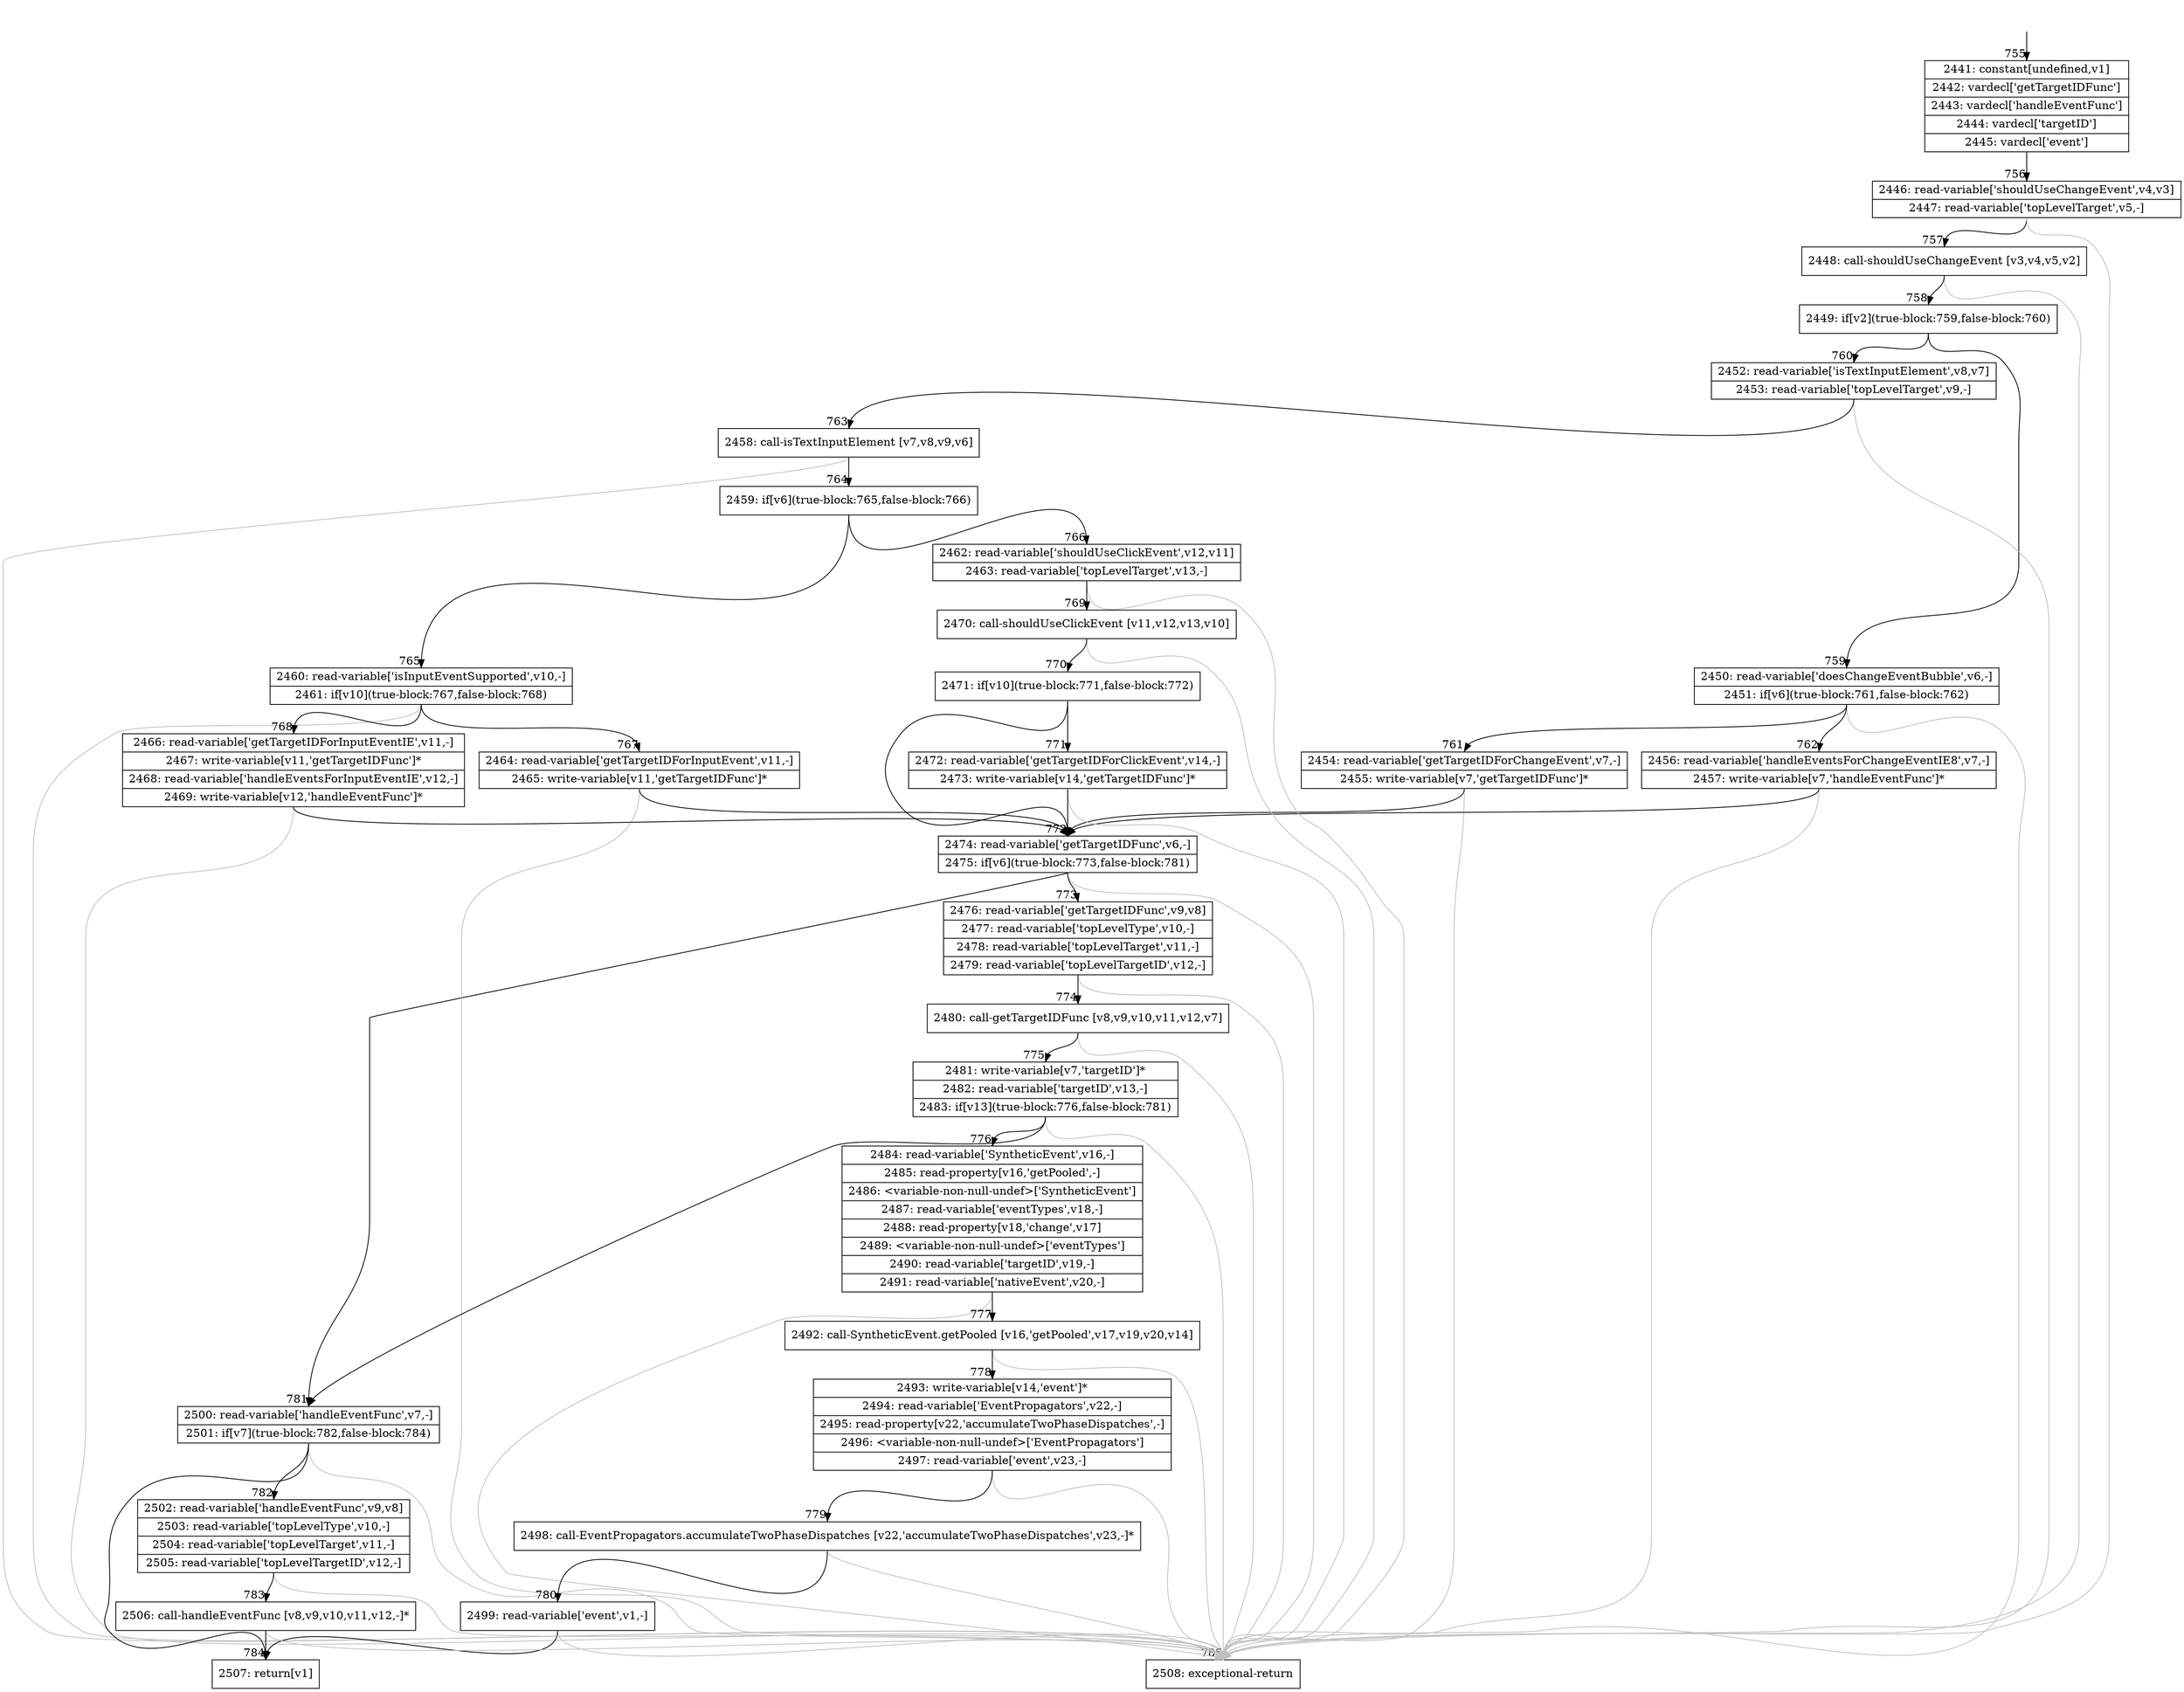 digraph {
rankdir="TD"
BB_entry59[shape=none,label=""];
BB_entry59 -> BB755 [tailport=s, headport=n, headlabel="    755"]
BB755 [shape=record label="{2441: constant[undefined,v1]|2442: vardecl['getTargetIDFunc']|2443: vardecl['handleEventFunc']|2444: vardecl['targetID']|2445: vardecl['event']}" ] 
BB755 -> BB756 [tailport=s, headport=n, headlabel="      756"]
BB756 [shape=record label="{2446: read-variable['shouldUseChangeEvent',v4,v3]|2447: read-variable['topLevelTarget',v5,-]}" ] 
BB756 -> BB757 [tailport=s, headport=n, headlabel="      757"]
BB756 -> BB785 [tailport=s, headport=n, color=gray, headlabel="      785"]
BB757 [shape=record label="{2448: call-shouldUseChangeEvent [v3,v4,v5,v2]}" ] 
BB757 -> BB758 [tailport=s, headport=n, headlabel="      758"]
BB757 -> BB785 [tailport=s, headport=n, color=gray]
BB758 [shape=record label="{2449: if[v2](true-block:759,false-block:760)}" ] 
BB758 -> BB759 [tailport=s, headport=n, headlabel="      759"]
BB758 -> BB760 [tailport=s, headport=n, headlabel="      760"]
BB759 [shape=record label="{2450: read-variable['doesChangeEventBubble',v6,-]|2451: if[v6](true-block:761,false-block:762)}" ] 
BB759 -> BB761 [tailport=s, headport=n, headlabel="      761"]
BB759 -> BB762 [tailport=s, headport=n, headlabel="      762"]
BB759 -> BB785 [tailport=s, headport=n, color=gray]
BB760 [shape=record label="{2452: read-variable['isTextInputElement',v8,v7]|2453: read-variable['topLevelTarget',v9,-]}" ] 
BB760 -> BB763 [tailport=s, headport=n, headlabel="      763"]
BB760 -> BB785 [tailport=s, headport=n, color=gray]
BB761 [shape=record label="{2454: read-variable['getTargetIDForChangeEvent',v7,-]|2455: write-variable[v7,'getTargetIDFunc']*}" ] 
BB761 -> BB772 [tailport=s, headport=n, headlabel="      772"]
BB761 -> BB785 [tailport=s, headport=n, color=gray]
BB762 [shape=record label="{2456: read-variable['handleEventsForChangeEventIE8',v7,-]|2457: write-variable[v7,'handleEventFunc']*}" ] 
BB762 -> BB772 [tailport=s, headport=n]
BB762 -> BB785 [tailport=s, headport=n, color=gray]
BB763 [shape=record label="{2458: call-isTextInputElement [v7,v8,v9,v6]}" ] 
BB763 -> BB764 [tailport=s, headport=n, headlabel="      764"]
BB763 -> BB785 [tailport=s, headport=n, color=gray]
BB764 [shape=record label="{2459: if[v6](true-block:765,false-block:766)}" ] 
BB764 -> BB765 [tailport=s, headport=n, headlabel="      765"]
BB764 -> BB766 [tailport=s, headport=n, headlabel="      766"]
BB765 [shape=record label="{2460: read-variable['isInputEventSupported',v10,-]|2461: if[v10](true-block:767,false-block:768)}" ] 
BB765 -> BB767 [tailport=s, headport=n, headlabel="      767"]
BB765 -> BB768 [tailport=s, headport=n, headlabel="      768"]
BB765 -> BB785 [tailport=s, headport=n, color=gray]
BB766 [shape=record label="{2462: read-variable['shouldUseClickEvent',v12,v11]|2463: read-variable['topLevelTarget',v13,-]}" ] 
BB766 -> BB769 [tailport=s, headport=n, headlabel="      769"]
BB766 -> BB785 [tailport=s, headport=n, color=gray]
BB767 [shape=record label="{2464: read-variable['getTargetIDForInputEvent',v11,-]|2465: write-variable[v11,'getTargetIDFunc']*}" ] 
BB767 -> BB772 [tailport=s, headport=n]
BB767 -> BB785 [tailport=s, headport=n, color=gray]
BB768 [shape=record label="{2466: read-variable['getTargetIDForInputEventIE',v11,-]|2467: write-variable[v11,'getTargetIDFunc']*|2468: read-variable['handleEventsForInputEventIE',v12,-]|2469: write-variable[v12,'handleEventFunc']*}" ] 
BB768 -> BB772 [tailport=s, headport=n]
BB768 -> BB785 [tailport=s, headport=n, color=gray]
BB769 [shape=record label="{2470: call-shouldUseClickEvent [v11,v12,v13,v10]}" ] 
BB769 -> BB770 [tailport=s, headport=n, headlabel="      770"]
BB769 -> BB785 [tailport=s, headport=n, color=gray]
BB770 [shape=record label="{2471: if[v10](true-block:771,false-block:772)}" ] 
BB770 -> BB771 [tailport=s, headport=n, headlabel="      771"]
BB770 -> BB772 [tailport=s, headport=n]
BB771 [shape=record label="{2472: read-variable['getTargetIDForClickEvent',v14,-]|2473: write-variable[v14,'getTargetIDFunc']*}" ] 
BB771 -> BB772 [tailport=s, headport=n]
BB771 -> BB785 [tailport=s, headport=n, color=gray]
BB772 [shape=record label="{2474: read-variable['getTargetIDFunc',v6,-]|2475: if[v6](true-block:773,false-block:781)}" ] 
BB772 -> BB773 [tailport=s, headport=n, headlabel="      773"]
BB772 -> BB781 [tailport=s, headport=n, headlabel="      781"]
BB772 -> BB785 [tailport=s, headport=n, color=gray]
BB773 [shape=record label="{2476: read-variable['getTargetIDFunc',v9,v8]|2477: read-variable['topLevelType',v10,-]|2478: read-variable['topLevelTarget',v11,-]|2479: read-variable['topLevelTargetID',v12,-]}" ] 
BB773 -> BB774 [tailport=s, headport=n, headlabel="      774"]
BB773 -> BB785 [tailport=s, headport=n, color=gray]
BB774 [shape=record label="{2480: call-getTargetIDFunc [v8,v9,v10,v11,v12,v7]}" ] 
BB774 -> BB775 [tailport=s, headport=n, headlabel="      775"]
BB774 -> BB785 [tailport=s, headport=n, color=gray]
BB775 [shape=record label="{2481: write-variable[v7,'targetID']*|2482: read-variable['targetID',v13,-]|2483: if[v13](true-block:776,false-block:781)}" ] 
BB775 -> BB776 [tailport=s, headport=n, headlabel="      776"]
BB775 -> BB781 [tailport=s, headport=n]
BB775 -> BB785 [tailport=s, headport=n, color=gray]
BB776 [shape=record label="{2484: read-variable['SyntheticEvent',v16,-]|2485: read-property[v16,'getPooled',-]|2486: \<variable-non-null-undef\>['SyntheticEvent']|2487: read-variable['eventTypes',v18,-]|2488: read-property[v18,'change',v17]|2489: \<variable-non-null-undef\>['eventTypes']|2490: read-variable['targetID',v19,-]|2491: read-variable['nativeEvent',v20,-]}" ] 
BB776 -> BB777 [tailport=s, headport=n, headlabel="      777"]
BB776 -> BB785 [tailport=s, headport=n, color=gray]
BB777 [shape=record label="{2492: call-SyntheticEvent.getPooled [v16,'getPooled',v17,v19,v20,v14]}" ] 
BB777 -> BB778 [tailport=s, headport=n, headlabel="      778"]
BB777 -> BB785 [tailport=s, headport=n, color=gray]
BB778 [shape=record label="{2493: write-variable[v14,'event']*|2494: read-variable['EventPropagators',v22,-]|2495: read-property[v22,'accumulateTwoPhaseDispatches',-]|2496: \<variable-non-null-undef\>['EventPropagators']|2497: read-variable['event',v23,-]}" ] 
BB778 -> BB779 [tailport=s, headport=n, headlabel="      779"]
BB778 -> BB785 [tailport=s, headport=n, color=gray]
BB779 [shape=record label="{2498: call-EventPropagators.accumulateTwoPhaseDispatches [v22,'accumulateTwoPhaseDispatches',v23,-]*}" ] 
BB779 -> BB780 [tailport=s, headport=n, headlabel="      780"]
BB779 -> BB785 [tailport=s, headport=n, color=gray]
BB780 [shape=record label="{2499: read-variable['event',v1,-]}" ] 
BB780 -> BB784 [tailport=s, headport=n, headlabel="      784"]
BB780 -> BB785 [tailport=s, headport=n, color=gray]
BB781 [shape=record label="{2500: read-variable['handleEventFunc',v7,-]|2501: if[v7](true-block:782,false-block:784)}" ] 
BB781 -> BB782 [tailport=s, headport=n, headlabel="      782"]
BB781 -> BB784 [tailport=s, headport=n]
BB781 -> BB785 [tailport=s, headport=n, color=gray]
BB782 [shape=record label="{2502: read-variable['handleEventFunc',v9,v8]|2503: read-variable['topLevelType',v10,-]|2504: read-variable['topLevelTarget',v11,-]|2505: read-variable['topLevelTargetID',v12,-]}" ] 
BB782 -> BB783 [tailport=s, headport=n, headlabel="      783"]
BB782 -> BB785 [tailport=s, headport=n, color=gray]
BB783 [shape=record label="{2506: call-handleEventFunc [v8,v9,v10,v11,v12,-]*}" ] 
BB783 -> BB784 [tailport=s, headport=n]
BB783 -> BB785 [tailport=s, headport=n, color=gray]
BB784 [shape=record label="{2507: return[v1]}" ] 
BB785 [shape=record label="{2508: exceptional-return}" ] 
//#$~ 1452
}
